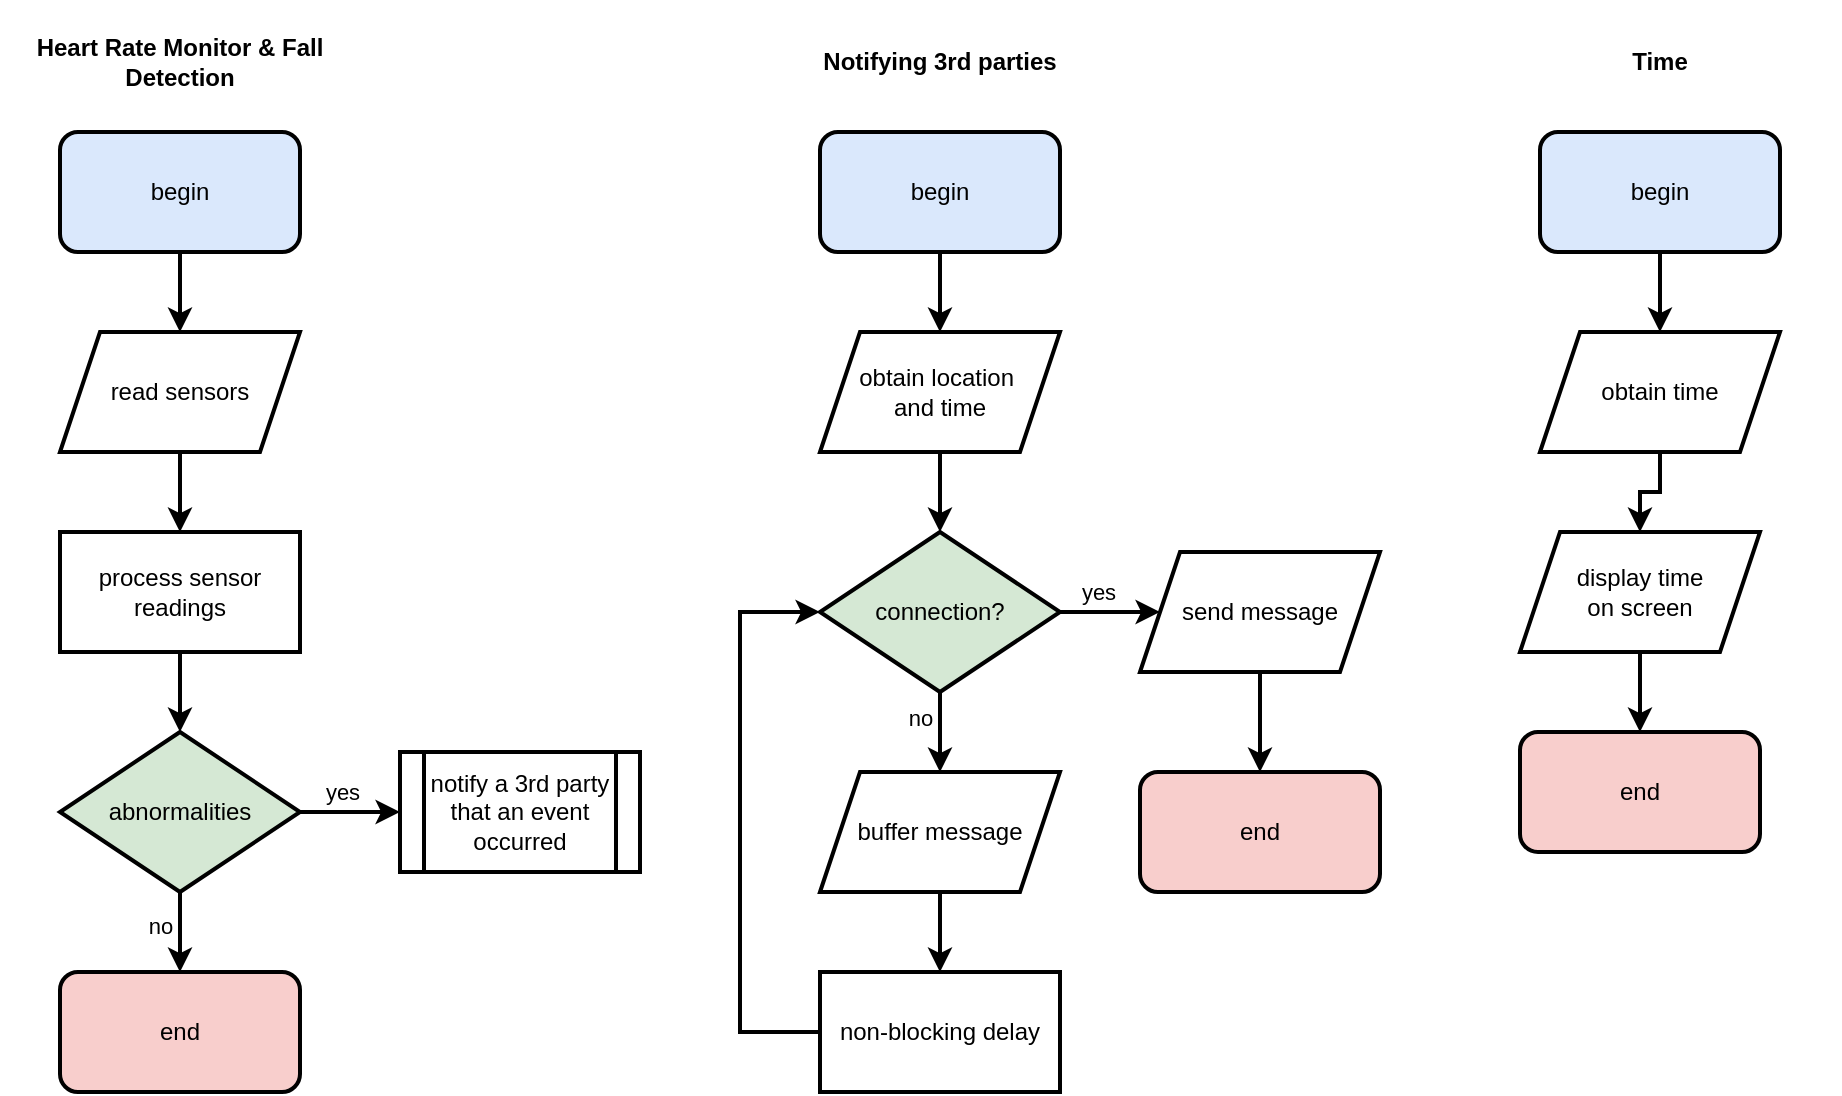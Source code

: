 <mxfile version="24.1.0" type="device">
  <diagram name="Pagina-1" id="DJwRI7k1R7Xp09aRd1na">
    <mxGraphModel dx="2261" dy="1923" grid="1" gridSize="10" guides="1" tooltips="1" connect="1" arrows="1" fold="1" page="1" pageScale="1" pageWidth="827" pageHeight="1169" math="0" shadow="0">
      <root>
        <mxCell id="0" />
        <mxCell id="1" parent="0" />
        <mxCell id="ijCreSZVFCB7ZiCG_sHP-1" value="" style="edgeStyle=orthogonalEdgeStyle;rounded=0;orthogonalLoop=1;jettySize=auto;html=1;strokeWidth=2;" parent="1" source="ijCreSZVFCB7ZiCG_sHP-2" target="ijCreSZVFCB7ZiCG_sHP-9" edge="1">
          <mxGeometry relative="1" as="geometry" />
        </mxCell>
        <mxCell id="ijCreSZVFCB7ZiCG_sHP-2" value="process sensor readings" style="rounded=0;whiteSpace=wrap;html=1;strokeWidth=2;" parent="1" vertex="1">
          <mxGeometry x="-480" y="150" width="120" height="60" as="geometry" />
        </mxCell>
        <mxCell id="ijCreSZVFCB7ZiCG_sHP-3" style="edgeStyle=orthogonalEdgeStyle;rounded=0;orthogonalLoop=1;jettySize=auto;html=1;entryX=0.5;entryY=0;entryDx=0;entryDy=0;strokeWidth=2;" parent="1" source="ijCreSZVFCB7ZiCG_sHP-4" target="ijCreSZVFCB7ZiCG_sHP-2" edge="1">
          <mxGeometry relative="1" as="geometry" />
        </mxCell>
        <mxCell id="ijCreSZVFCB7ZiCG_sHP-4" value="read sensors" style="shape=parallelogram;perimeter=parallelogramPerimeter;whiteSpace=wrap;html=1;fixedSize=1;strokeWidth=2;" parent="1" vertex="1">
          <mxGeometry x="-480" y="50" width="120" height="60" as="geometry" />
        </mxCell>
        <mxCell id="ijCreSZVFCB7ZiCG_sHP-5" style="edgeStyle=orthogonalEdgeStyle;rounded=0;orthogonalLoop=1;jettySize=auto;html=1;strokeWidth=2;" parent="1" source="ijCreSZVFCB7ZiCG_sHP-9" edge="1">
          <mxGeometry relative="1" as="geometry">
            <mxPoint x="-310.0" y="290" as="targetPoint" />
          </mxGeometry>
        </mxCell>
        <mxCell id="ijCreSZVFCB7ZiCG_sHP-6" value="yes" style="edgeLabel;html=1;align=center;verticalAlign=middle;resizable=0;points=[];" parent="ijCreSZVFCB7ZiCG_sHP-5" vertex="1" connectable="0">
          <mxGeometry x="-0.182" y="-2" relative="1" as="geometry">
            <mxPoint y="-12" as="offset" />
          </mxGeometry>
        </mxCell>
        <mxCell id="ijCreSZVFCB7ZiCG_sHP-49" style="edgeStyle=orthogonalEdgeStyle;rounded=0;orthogonalLoop=1;jettySize=auto;html=1;entryX=0.5;entryY=0;entryDx=0;entryDy=0;strokeWidth=2;" parent="1" source="ijCreSZVFCB7ZiCG_sHP-9" target="ijCreSZVFCB7ZiCG_sHP-48" edge="1">
          <mxGeometry relative="1" as="geometry" />
        </mxCell>
        <mxCell id="ijCreSZVFCB7ZiCG_sHP-50" value="no" style="edgeLabel;html=1;align=center;verticalAlign=middle;resizable=0;points=[];" parent="ijCreSZVFCB7ZiCG_sHP-49" vertex="1" connectable="0">
          <mxGeometry x="-0.175" y="-1" relative="1" as="geometry">
            <mxPoint x="-9" as="offset" />
          </mxGeometry>
        </mxCell>
        <mxCell id="ijCreSZVFCB7ZiCG_sHP-9" value="abnormalities" style="rhombus;whiteSpace=wrap;html=1;strokeWidth=2;fillColor=#d5e8d4;strokeColor=default;" parent="1" vertex="1">
          <mxGeometry x="-480" y="250" width="120" height="80" as="geometry" />
        </mxCell>
        <mxCell id="ijCreSZVFCB7ZiCG_sHP-10" value="notify a 3rd party that an event occurred" style="shape=process;whiteSpace=wrap;html=1;backgroundOutline=1;strokeWidth=2;" parent="1" vertex="1">
          <mxGeometry x="-310" y="260" width="120" height="60" as="geometry" />
        </mxCell>
        <mxCell id="ijCreSZVFCB7ZiCG_sHP-11" style="edgeStyle=orthogonalEdgeStyle;rounded=0;orthogonalLoop=1;jettySize=auto;html=1;strokeWidth=2;" parent="1" source="ijCreSZVFCB7ZiCG_sHP-12" edge="1">
          <mxGeometry relative="1" as="geometry">
            <mxPoint x="-420" y="50.0" as="targetPoint" />
          </mxGeometry>
        </mxCell>
        <mxCell id="ijCreSZVFCB7ZiCG_sHP-12" value="begin" style="rounded=1;whiteSpace=wrap;html=1;strokeWidth=2;fillColor=#dae8fc;strokeColor=default;" parent="1" vertex="1">
          <mxGeometry x="-480" y="-50" width="120" height="60" as="geometry" />
        </mxCell>
        <mxCell id="ijCreSZVFCB7ZiCG_sHP-37" style="edgeStyle=orthogonalEdgeStyle;rounded=0;orthogonalLoop=1;jettySize=auto;html=1;strokeWidth=2;" parent="1" source="ijCreSZVFCB7ZiCG_sHP-14" target="ijCreSZVFCB7ZiCG_sHP-36" edge="1">
          <mxGeometry relative="1" as="geometry" />
        </mxCell>
        <mxCell id="ijCreSZVFCB7ZiCG_sHP-14" value="begin" style="rounded=1;whiteSpace=wrap;html=1;strokeWidth=2;fillColor=#dae8fc;strokeColor=default;" parent="1" vertex="1">
          <mxGeometry x="-100" y="-50" width="120" height="60" as="geometry" />
        </mxCell>
        <mxCell id="ijCreSZVFCB7ZiCG_sHP-15" style="edgeStyle=orthogonalEdgeStyle;rounded=0;orthogonalLoop=1;jettySize=auto;html=1;entryX=0.5;entryY=0;entryDx=0;entryDy=0;strokeWidth=2;" parent="1" source="ijCreSZVFCB7ZiCG_sHP-19" target="ijCreSZVFCB7ZiCG_sHP-21" edge="1">
          <mxGeometry relative="1" as="geometry" />
        </mxCell>
        <mxCell id="ijCreSZVFCB7ZiCG_sHP-16" value="no" style="edgeLabel;html=1;align=center;verticalAlign=middle;resizable=0;points=[];" parent="ijCreSZVFCB7ZiCG_sHP-15" vertex="1" connectable="0">
          <mxGeometry x="-0.381" y="2" relative="1" as="geometry">
            <mxPoint x="-12" as="offset" />
          </mxGeometry>
        </mxCell>
        <mxCell id="ijCreSZVFCB7ZiCG_sHP-17" style="edgeStyle=orthogonalEdgeStyle;rounded=0;orthogonalLoop=1;jettySize=auto;html=1;strokeWidth=2;entryX=0;entryY=0.5;entryDx=0;entryDy=0;" parent="1" source="ijCreSZVFCB7ZiCG_sHP-19" target="ijCreSZVFCB7ZiCG_sHP-23" edge="1">
          <mxGeometry relative="1" as="geometry">
            <mxPoint x="70.0" y="190.0" as="targetPoint" />
          </mxGeometry>
        </mxCell>
        <mxCell id="ijCreSZVFCB7ZiCG_sHP-18" value="yes" style="edgeLabel;html=1;align=center;verticalAlign=middle;resizable=0;points=[];" parent="ijCreSZVFCB7ZiCG_sHP-17" vertex="1" connectable="0">
          <mxGeometry x="-0.195" y="1" relative="1" as="geometry">
            <mxPoint x="-1" y="-9" as="offset" />
          </mxGeometry>
        </mxCell>
        <mxCell id="ijCreSZVFCB7ZiCG_sHP-19" value="connection?" style="rhombus;whiteSpace=wrap;html=1;strokeWidth=2;fillColor=#d5e8d4;strokeColor=default;" parent="1" vertex="1">
          <mxGeometry x="-100" y="150" width="120" height="80" as="geometry" />
        </mxCell>
        <mxCell id="ijCreSZVFCB7ZiCG_sHP-20" style="edgeStyle=orthogonalEdgeStyle;rounded=0;orthogonalLoop=1;jettySize=auto;html=1;entryX=0.5;entryY=0;entryDx=0;entryDy=0;strokeWidth=2;" parent="1" source="ijCreSZVFCB7ZiCG_sHP-21" target="ijCreSZVFCB7ZiCG_sHP-25" edge="1">
          <mxGeometry relative="1" as="geometry" />
        </mxCell>
        <mxCell id="ijCreSZVFCB7ZiCG_sHP-21" value="buffer message" style="shape=parallelogram;perimeter=parallelogramPerimeter;whiteSpace=wrap;html=1;fixedSize=1;strokeWidth=2;" parent="1" vertex="1">
          <mxGeometry x="-100" y="270" width="120" height="60" as="geometry" />
        </mxCell>
        <mxCell id="ijCreSZVFCB7ZiCG_sHP-22" style="edgeStyle=orthogonalEdgeStyle;rounded=0;orthogonalLoop=1;jettySize=auto;html=1;entryX=0.5;entryY=0;entryDx=0;entryDy=0;strokeWidth=2;" parent="1" source="ijCreSZVFCB7ZiCG_sHP-23" target="ijCreSZVFCB7ZiCG_sHP-26" edge="1">
          <mxGeometry relative="1" as="geometry" />
        </mxCell>
        <mxCell id="ijCreSZVFCB7ZiCG_sHP-23" value="send message" style="shape=parallelogram;perimeter=parallelogramPerimeter;whiteSpace=wrap;html=1;fixedSize=1;strokeWidth=2;" parent="1" vertex="1">
          <mxGeometry x="60" y="160" width="120" height="60" as="geometry" />
        </mxCell>
        <mxCell id="ijCreSZVFCB7ZiCG_sHP-24" style="edgeStyle=orthogonalEdgeStyle;rounded=0;orthogonalLoop=1;jettySize=auto;html=1;strokeWidth=2;" parent="1" source="ijCreSZVFCB7ZiCG_sHP-25" target="ijCreSZVFCB7ZiCG_sHP-19" edge="1">
          <mxGeometry relative="1" as="geometry">
            <Array as="points">
              <mxPoint x="-140" y="400" />
              <mxPoint x="-140" y="190" />
            </Array>
          </mxGeometry>
        </mxCell>
        <mxCell id="ijCreSZVFCB7ZiCG_sHP-25" value="non-blocking delay" style="rounded=0;whiteSpace=wrap;html=1;strokeWidth=2;" parent="1" vertex="1">
          <mxGeometry x="-100" y="370" width="120" height="60" as="geometry" />
        </mxCell>
        <mxCell id="ijCreSZVFCB7ZiCG_sHP-26" value="end" style="rounded=1;whiteSpace=wrap;html=1;strokeWidth=2;fillColor=#f8cecc;strokeColor=default;" parent="1" vertex="1">
          <mxGeometry x="60" y="270" width="120" height="60" as="geometry" />
        </mxCell>
        <mxCell id="ijCreSZVFCB7ZiCG_sHP-30" value="&lt;h4&gt;&lt;b&gt;Notifying 3rd parties&lt;/b&gt;&lt;/h4&gt;" style="text;html=1;align=center;verticalAlign=middle;whiteSpace=wrap;rounded=0;" parent="1" vertex="1">
          <mxGeometry x="-130" y="-100" width="180" height="30" as="geometry" />
        </mxCell>
        <mxCell id="ijCreSZVFCB7ZiCG_sHP-34" value="&lt;h4&gt;&lt;b&gt;Heart Rate Monitor &amp;amp; Fall Detection&lt;/b&gt;&lt;/h4&gt;" style="text;html=1;align=center;verticalAlign=middle;whiteSpace=wrap;rounded=0;" parent="1" vertex="1">
          <mxGeometry x="-510" y="-100" width="180" height="30" as="geometry" />
        </mxCell>
        <mxCell id="ijCreSZVFCB7ZiCG_sHP-38" style="edgeStyle=orthogonalEdgeStyle;rounded=0;orthogonalLoop=1;jettySize=auto;html=1;entryX=0.5;entryY=0;entryDx=0;entryDy=0;strokeWidth=2;" parent="1" source="ijCreSZVFCB7ZiCG_sHP-36" target="ijCreSZVFCB7ZiCG_sHP-19" edge="1">
          <mxGeometry relative="1" as="geometry" />
        </mxCell>
        <mxCell id="ijCreSZVFCB7ZiCG_sHP-36" value="&lt;div&gt;obtain location&amp;nbsp;&lt;/div&gt;&lt;div&gt;and time&lt;/div&gt;" style="shape=parallelogram;perimeter=parallelogramPerimeter;whiteSpace=wrap;html=1;fixedSize=1;strokeWidth=2;" parent="1" vertex="1">
          <mxGeometry x="-100" y="50" width="120" height="60" as="geometry" />
        </mxCell>
        <mxCell id="ijCreSZVFCB7ZiCG_sHP-39" value="&lt;h4&gt;&lt;b&gt;Time&lt;br&gt;&lt;/b&gt;&lt;/h4&gt;" style="text;html=1;align=center;verticalAlign=middle;whiteSpace=wrap;rounded=0;" parent="1" vertex="1">
          <mxGeometry x="230" y="-100" width="180" height="30" as="geometry" />
        </mxCell>
        <mxCell id="ijCreSZVFCB7ZiCG_sHP-45" style="edgeStyle=orthogonalEdgeStyle;rounded=0;orthogonalLoop=1;jettySize=auto;html=1;entryX=0.5;entryY=0;entryDx=0;entryDy=0;strokeWidth=2;" parent="1" source="ijCreSZVFCB7ZiCG_sHP-40" target="ijCreSZVFCB7ZiCG_sHP-41" edge="1">
          <mxGeometry relative="1" as="geometry" />
        </mxCell>
        <mxCell id="ijCreSZVFCB7ZiCG_sHP-40" value="begin" style="rounded=1;whiteSpace=wrap;html=1;strokeWidth=2;fillColor=#dae8fc;strokeColor=default;" parent="1" vertex="1">
          <mxGeometry x="260" y="-50" width="120" height="60" as="geometry" />
        </mxCell>
        <mxCell id="ijCreSZVFCB7ZiCG_sHP-41" value="obtain time" style="shape=parallelogram;perimeter=parallelogramPerimeter;whiteSpace=wrap;html=1;fixedSize=1;strokeWidth=2;" parent="1" vertex="1">
          <mxGeometry x="260" y="50" width="120" height="60" as="geometry" />
        </mxCell>
        <mxCell id="ijCreSZVFCB7ZiCG_sHP-47" style="edgeStyle=orthogonalEdgeStyle;rounded=0;orthogonalLoop=1;jettySize=auto;html=1;strokeWidth=2;" parent="1" source="ijCreSZVFCB7ZiCG_sHP-42" target="ijCreSZVFCB7ZiCG_sHP-46" edge="1">
          <mxGeometry relative="1" as="geometry" />
        </mxCell>
        <mxCell id="ijCreSZVFCB7ZiCG_sHP-42" value="&lt;div&gt;display time&lt;/div&gt;&lt;div&gt;on screen&lt;br&gt;&lt;/div&gt;" style="shape=parallelogram;perimeter=parallelogramPerimeter;whiteSpace=wrap;html=1;fixedSize=1;strokeWidth=2;" parent="1" vertex="1">
          <mxGeometry x="250" y="150" width="120" height="60" as="geometry" />
        </mxCell>
        <mxCell id="ijCreSZVFCB7ZiCG_sHP-44" style="edgeStyle=orthogonalEdgeStyle;rounded=0;orthogonalLoop=1;jettySize=auto;html=1;entryX=0.5;entryY=0;entryDx=0;entryDy=0;curved=0;strokeWidth=2;" parent="1" source="ijCreSZVFCB7ZiCG_sHP-41" target="ijCreSZVFCB7ZiCG_sHP-42" edge="1">
          <mxGeometry relative="1" as="geometry" />
        </mxCell>
        <mxCell id="ijCreSZVFCB7ZiCG_sHP-46" value="end" style="rounded=1;whiteSpace=wrap;html=1;strokeWidth=2;fillColor=#f8cecc;strokeColor=default;" parent="1" vertex="1">
          <mxGeometry x="250" y="250" width="120" height="60" as="geometry" />
        </mxCell>
        <mxCell id="ijCreSZVFCB7ZiCG_sHP-48" value="end" style="rounded=1;whiteSpace=wrap;html=1;strokeWidth=2;fillColor=#f8cecc;strokeColor=default;" parent="1" vertex="1">
          <mxGeometry x="-480" y="370" width="120" height="60" as="geometry" />
        </mxCell>
      </root>
    </mxGraphModel>
  </diagram>
</mxfile>
